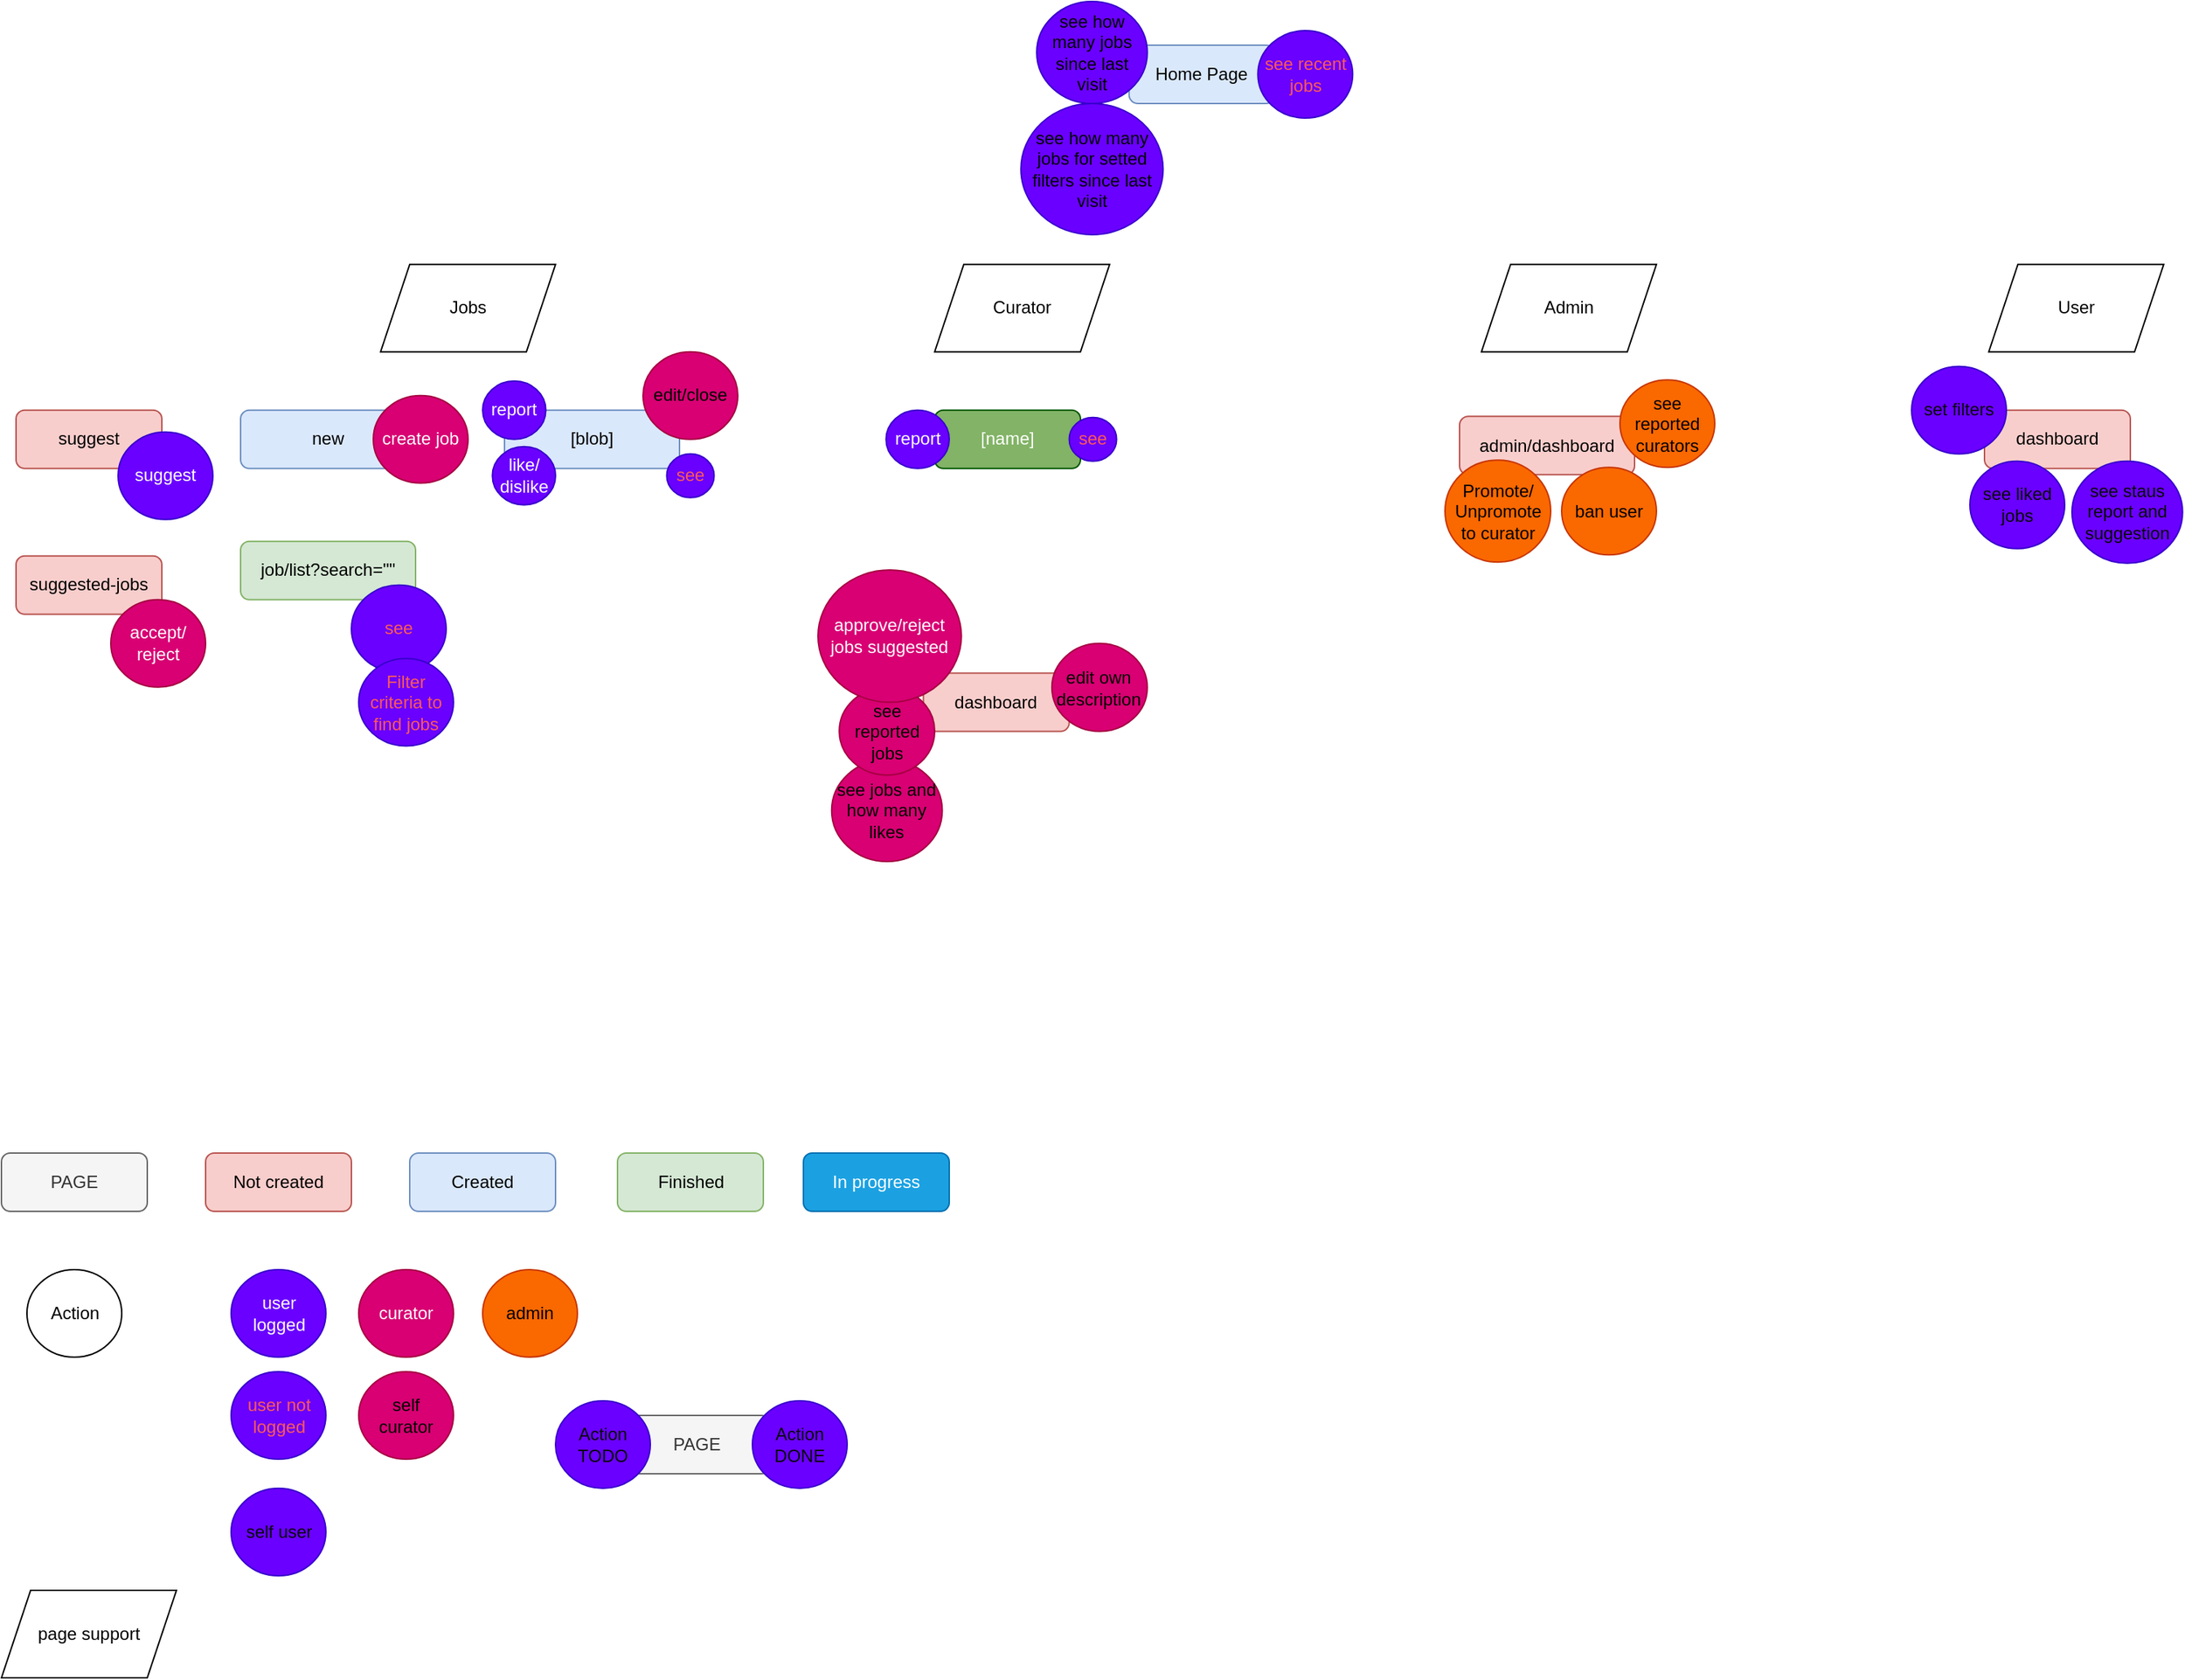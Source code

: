 <mxfile version="22.0.4" type="device">
  <diagram id="C5RBs43oDa-KdzZeNtuy" name="Page-1">
    <mxGraphModel dx="1457" dy="473" grid="1" gridSize="10" guides="1" tooltips="1" connect="1" arrows="1" fold="1" page="1" pageScale="1" pageWidth="827" pageHeight="1169" math="0" shadow="0">
      <root>
        <mxCell id="WIyWlLk6GJQsqaUBKTNV-0" />
        <mxCell id="WIyWlLk6GJQsqaUBKTNV-1" parent="WIyWlLk6GJQsqaUBKTNV-0" />
        <mxCell id="WIyWlLk6GJQsqaUBKTNV-7" value="new" style="rounded=1;whiteSpace=wrap;html=1;fontSize=12;glass=0;strokeWidth=1;shadow=0;fillColor=#dae8fc;strokeColor=#6c8ebf;" parent="WIyWlLk6GJQsqaUBKTNV-1" vertex="1">
          <mxGeometry x="-656" y="280.38" width="120" height="40" as="geometry" />
        </mxCell>
        <mxCell id="rVZm1gXH-6jGEUCRTnnV-2" value="[blob]" style="rounded=1;whiteSpace=wrap;html=1;fontSize=12;glass=0;strokeWidth=1;shadow=0;fillColor=#dae8fc;strokeColor=#6c8ebf;" parent="WIyWlLk6GJQsqaUBKTNV-1" vertex="1">
          <mxGeometry x="-475" y="280.38" width="120" height="40" as="geometry" />
        </mxCell>
        <mxCell id="ZvKBkMAklCVO-Prtpw5f-4" value="PAGE" style="rounded=1;whiteSpace=wrap;html=1;fontSize=12;glass=0;strokeWidth=1;shadow=0;fillColor=#f5f5f5;strokeColor=#666666;fontColor=#333333;" parent="WIyWlLk6GJQsqaUBKTNV-1" vertex="1">
          <mxGeometry x="-820" y="790" width="100" height="40" as="geometry" />
        </mxCell>
        <mxCell id="ZvKBkMAklCVO-Prtpw5f-5" value="Created" style="rounded=1;whiteSpace=wrap;html=1;fontSize=12;glass=0;strokeWidth=1;shadow=0;fillColor=#dae8fc;strokeColor=#6c8ebf;" parent="WIyWlLk6GJQsqaUBKTNV-1" vertex="1">
          <mxGeometry x="-540" y="790" width="100" height="40" as="geometry" />
        </mxCell>
        <mxCell id="ZvKBkMAklCVO-Prtpw5f-6" value="Not created" style="rounded=1;whiteSpace=wrap;html=1;fontSize=12;glass=0;strokeWidth=1;shadow=0;fillColor=#f8cecc;strokeColor=#b85450;" parent="WIyWlLk6GJQsqaUBKTNV-1" vertex="1">
          <mxGeometry x="-680" y="790" width="100" height="40" as="geometry" />
        </mxCell>
        <mxCell id="ZvKBkMAklCVO-Prtpw5f-7" value="Finished" style="rounded=1;whiteSpace=wrap;html=1;fontSize=12;glass=0;strokeWidth=1;shadow=0;fillColor=#d5e8d4;strokeColor=#82b366;" parent="WIyWlLk6GJQsqaUBKTNV-1" vertex="1">
          <mxGeometry x="-397.5" y="790" width="100" height="40" as="geometry" />
        </mxCell>
        <mxCell id="ZvKBkMAklCVO-Prtpw5f-8" value="Action" style="ellipse;whiteSpace=wrap;html=1;" parent="WIyWlLk6GJQsqaUBKTNV-1" vertex="1">
          <mxGeometry x="-802.5" y="870" width="65" height="60" as="geometry" />
        </mxCell>
        <mxCell id="84iqPjGXuHO5TTZUqAqF-0" value="admin" style="ellipse;whiteSpace=wrap;html=1;fillColor=#fa6800;fontColor=#000000;strokeColor=#C73500;" parent="WIyWlLk6GJQsqaUBKTNV-1" vertex="1">
          <mxGeometry x="-490" y="870" width="65" height="60" as="geometry" />
        </mxCell>
        <mxCell id="84iqPjGXuHO5TTZUqAqF-1" value="curator" style="ellipse;whiteSpace=wrap;html=1;fillColor=#d80073;fontColor=#ffffff;strokeColor=#A50040;" parent="WIyWlLk6GJQsqaUBKTNV-1" vertex="1">
          <mxGeometry x="-575" y="870" width="65" height="60" as="geometry" />
        </mxCell>
        <mxCell id="84iqPjGXuHO5TTZUqAqF-2" value="user &lt;br&gt;logged" style="ellipse;whiteSpace=wrap;html=1;fillColor=#6a00ff;strokeColor=#3700CC;fontColor=#ffffff;" parent="WIyWlLk6GJQsqaUBKTNV-1" vertex="1">
          <mxGeometry x="-662.5" y="870" width="65" height="60" as="geometry" />
        </mxCell>
        <mxCell id="84iqPjGXuHO5TTZUqAqF-3" value="admin/dashboard" style="rounded=1;whiteSpace=wrap;html=1;fontSize=12;glass=0;strokeWidth=1;shadow=0;fillColor=#f8cecc;strokeColor=#b85450;" parent="WIyWlLk6GJQsqaUBKTNV-1" vertex="1">
          <mxGeometry x="180" y="284.61" width="120" height="40" as="geometry" />
        </mxCell>
        <mxCell id="rVZm1gXH-6jGEUCRTnnV-19" value="ban user" style="ellipse;whiteSpace=wrap;html=1;fillColor=#fa6800;strokeColor=#C73500;fontColor=#000000;" parent="WIyWlLk6GJQsqaUBKTNV-1" vertex="1">
          <mxGeometry x="250" y="319.61" width="65" height="60" as="geometry" />
        </mxCell>
        <mxCell id="rVZm1gXH-6jGEUCRTnnV-17" value="Promote/&lt;br&gt;Unpromote to curator" style="ellipse;whiteSpace=wrap;html=1;fillColor=#fa6800;strokeColor=#C73500;fontColor=#000000;" parent="WIyWlLk6GJQsqaUBKTNV-1" vertex="1">
          <mxGeometry x="170" y="314.61" width="72.5" height="70" as="geometry" />
        </mxCell>
        <mxCell id="84iqPjGXuHO5TTZUqAqF-4" value="Home Page" style="rounded=1;whiteSpace=wrap;html=1;fontSize=12;glass=0;strokeWidth=1;shadow=0;fillColor=#dae8fc;strokeColor=#6c8ebf;" parent="WIyWlLk6GJQsqaUBKTNV-1" vertex="1">
          <mxGeometry x="-46.67" y="30" width="100" height="40" as="geometry" />
        </mxCell>
        <mxCell id="84iqPjGXuHO5TTZUqAqF-5" value="Jobs" style="shape=parallelogram;perimeter=parallelogramPerimeter;whiteSpace=wrap;html=1;fixedSize=1;" parent="WIyWlLk6GJQsqaUBKTNV-1" vertex="1">
          <mxGeometry x="-560" y="180.38" width="120" height="60" as="geometry" />
        </mxCell>
        <mxCell id="84iqPjGXuHO5TTZUqAqF-6" value="create job" style="ellipse;whiteSpace=wrap;html=1;fillColor=#d80073;fontColor=#ffffff;strokeColor=#A50040;" parent="WIyWlLk6GJQsqaUBKTNV-1" vertex="1">
          <mxGeometry x="-565" y="270.38" width="65" height="60" as="geometry" />
        </mxCell>
        <mxCell id="84iqPjGXuHO5TTZUqAqF-9" value="user not&lt;br&gt;logged" style="ellipse;whiteSpace=wrap;html=1;fillColor=#6a00ff;strokeColor=#3700CC;fontColor=#FF5959;" parent="WIyWlLk6GJQsqaUBKTNV-1" vertex="1">
          <mxGeometry x="-662.5" y="940" width="65" height="60" as="geometry" />
        </mxCell>
        <mxCell id="84iqPjGXuHO5TTZUqAqF-10" value="see" style="ellipse;whiteSpace=wrap;html=1;fillColor=#6a00ff;strokeColor=#3700CC;fontColor=#FF5959;" parent="WIyWlLk6GJQsqaUBKTNV-1" vertex="1">
          <mxGeometry x="-363.75" y="310.38" width="32.5" height="30" as="geometry" />
        </mxCell>
        <mxCell id="84iqPjGXuHO5TTZUqAqF-11" value="like/&lt;br&gt;dislike" style="ellipse;whiteSpace=wrap;html=1;fillColor=#6a00ff;strokeColor=#3700CC;fontColor=#ffffff;" parent="WIyWlLk6GJQsqaUBKTNV-1" vertex="1">
          <mxGeometry x="-483.33" y="305.38" width="43.33" height="40" as="geometry" />
        </mxCell>
        <mxCell id="84iqPjGXuHO5TTZUqAqF-12" value="report" style="ellipse;whiteSpace=wrap;html=1;fillColor=#6a00ff;strokeColor=#3700CC;fontColor=#ffffff;" parent="WIyWlLk6GJQsqaUBKTNV-1" vertex="1">
          <mxGeometry x="-490.0" y="260.38" width="43.33" height="40" as="geometry" />
        </mxCell>
        <mxCell id="84iqPjGXuHO5TTZUqAqF-13" value="Curator" style="shape=parallelogram;perimeter=parallelogramPerimeter;whiteSpace=wrap;html=1;fixedSize=1;" parent="WIyWlLk6GJQsqaUBKTNV-1" vertex="1">
          <mxGeometry x="-180" y="180.38" width="120" height="60" as="geometry" />
        </mxCell>
        <mxCell id="84iqPjGXuHO5TTZUqAqF-15" value="[name]" style="rounded=1;whiteSpace=wrap;html=1;fontSize=12;glass=0;strokeWidth=1;shadow=0;fillColor=#82B366;strokeColor=#005700;fontColor=#ffffff;" parent="WIyWlLk6GJQsqaUBKTNV-1" vertex="1">
          <mxGeometry x="-180" y="280.38" width="100" height="40" as="geometry" />
        </mxCell>
        <mxCell id="84iqPjGXuHO5TTZUqAqF-16" value="see" style="ellipse;whiteSpace=wrap;html=1;fillColor=#6a00ff;strokeColor=#3700CC;fontColor=#FF5959;" parent="WIyWlLk6GJQsqaUBKTNV-1" vertex="1">
          <mxGeometry x="-87.72" y="285.38" width="32.5" height="30" as="geometry" />
        </mxCell>
        <mxCell id="84iqPjGXuHO5TTZUqAqF-17" value="report" style="ellipse;whiteSpace=wrap;html=1;fillColor=#6a00ff;strokeColor=#3700CC;fontColor=#ffffff;" parent="WIyWlLk6GJQsqaUBKTNV-1" vertex="1">
          <mxGeometry x="-213.33" y="280.38" width="43.33" height="40" as="geometry" />
        </mxCell>
        <mxCell id="84iqPjGXuHO5TTZUqAqF-18" value="self &lt;br&gt;curator" style="ellipse;whiteSpace=wrap;html=1;fillColor=#d80073;fontColor=#000000;strokeColor=#A50040;" parent="WIyWlLk6GJQsqaUBKTNV-1" vertex="1">
          <mxGeometry x="-575" y="940" width="65" height="60" as="geometry" />
        </mxCell>
        <mxCell id="84iqPjGXuHO5TTZUqAqF-19" value="&lt;font color=&quot;#080808&quot;&gt;self user&lt;/font&gt;" style="ellipse;whiteSpace=wrap;html=1;fillColor=#6a00ff;strokeColor=#3700CC;fontColor=#ffffff;" parent="WIyWlLk6GJQsqaUBKTNV-1" vertex="1">
          <mxGeometry x="-662.5" y="1020" width="65" height="60" as="geometry" />
        </mxCell>
        <mxCell id="84iqPjGXuHO5TTZUqAqF-20" value="edit/close" style="ellipse;whiteSpace=wrap;html=1;fillColor=#d80073;fontColor=#000000;strokeColor=#A50040;" parent="WIyWlLk6GJQsqaUBKTNV-1" vertex="1">
          <mxGeometry x="-380" y="240.38" width="65" height="60" as="geometry" />
        </mxCell>
        <mxCell id="84iqPjGXuHO5TTZUqAqF-22" value="suggest" style="rounded=1;whiteSpace=wrap;html=1;fontSize=12;glass=0;strokeWidth=1;shadow=0;fillColor=#f8cecc;strokeColor=#b85450;" parent="WIyWlLk6GJQsqaUBKTNV-1" vertex="1">
          <mxGeometry x="-810" y="280.38" width="100" height="40" as="geometry" />
        </mxCell>
        <mxCell id="84iqPjGXuHO5TTZUqAqF-23" value="suggest" style="ellipse;whiteSpace=wrap;html=1;fillColor=#6a00ff;strokeColor=#3700CC;fontColor=#ffffff;" parent="WIyWlLk6GJQsqaUBKTNV-1" vertex="1">
          <mxGeometry x="-740" y="295.38" width="65" height="60" as="geometry" />
        </mxCell>
        <mxCell id="84iqPjGXuHO5TTZUqAqF-24" value="suggested-jobs" style="rounded=1;whiteSpace=wrap;html=1;fontSize=12;glass=0;strokeWidth=1;shadow=0;fillColor=#f8cecc;strokeColor=#b85450;" parent="WIyWlLk6GJQsqaUBKTNV-1" vertex="1">
          <mxGeometry x="-810" y="380.38" width="100" height="40" as="geometry" />
        </mxCell>
        <mxCell id="84iqPjGXuHO5TTZUqAqF-25" value="accept/&lt;br&gt;reject" style="ellipse;whiteSpace=wrap;html=1;fillColor=#d80073;fontColor=#ffffff;strokeColor=#A50040;" parent="WIyWlLk6GJQsqaUBKTNV-1" vertex="1">
          <mxGeometry x="-745" y="410.38" width="65" height="60" as="geometry" />
        </mxCell>
        <mxCell id="84iqPjGXuHO5TTZUqAqF-26" value="job/list?search=&quot;&quot;" style="rounded=1;whiteSpace=wrap;html=1;fontSize=12;glass=0;strokeWidth=1;shadow=0;fillColor=#d5e8d4;strokeColor=#82b366;" parent="WIyWlLk6GJQsqaUBKTNV-1" vertex="1">
          <mxGeometry x="-656" y="370.38" width="120" height="40" as="geometry" />
        </mxCell>
        <mxCell id="84iqPjGXuHO5TTZUqAqF-27" value="see recent jobs" style="ellipse;whiteSpace=wrap;html=1;fillColor=#6a00ff;strokeColor=#3700CC;fontColor=#FF5959;" parent="WIyWlLk6GJQsqaUBKTNV-1" vertex="1">
          <mxGeometry x="41.67" y="20" width="65" height="60" as="geometry" />
        </mxCell>
        <mxCell id="84iqPjGXuHO5TTZUqAqF-28" value="see" style="ellipse;whiteSpace=wrap;html=1;fillColor=#6a00ff;strokeColor=#3700CC;fontColor=#FF5959;" parent="WIyWlLk6GJQsqaUBKTNV-1" vertex="1">
          <mxGeometry x="-580" y="400.38" width="65" height="60" as="geometry" />
        </mxCell>
        <mxCell id="84iqPjGXuHO5TTZUqAqF-29" value="User" style="shape=parallelogram;perimeter=parallelogramPerimeter;whiteSpace=wrap;html=1;fixedSize=1;" parent="WIyWlLk6GJQsqaUBKTNV-1" vertex="1">
          <mxGeometry x="542.91" y="180.38" width="120" height="60" as="geometry" />
        </mxCell>
        <mxCell id="84iqPjGXuHO5TTZUqAqF-30" value="dashboard" style="rounded=1;whiteSpace=wrap;html=1;fontSize=12;glass=0;strokeWidth=1;shadow=0;fillColor=#f8cecc;strokeColor=#b85450;" parent="WIyWlLk6GJQsqaUBKTNV-1" vertex="1">
          <mxGeometry x="540" y="280.38" width="100" height="40" as="geometry" />
        </mxCell>
        <mxCell id="84iqPjGXuHO5TTZUqAqF-31" value="&lt;font color=&quot;#080808&quot;&gt;see liked jobs&lt;/font&gt;" style="ellipse;whiteSpace=wrap;html=1;fillColor=#6a00ff;strokeColor=#3700CC;fontColor=#ffffff;" parent="WIyWlLk6GJQsqaUBKTNV-1" vertex="1">
          <mxGeometry x="530" y="315.38" width="65" height="60" as="geometry" />
        </mxCell>
        <mxCell id="84iqPjGXuHO5TTZUqAqF-32" value="&lt;font color=&quot;#080808&quot;&gt;see staus report and suggestion&lt;/font&gt;" style="ellipse;whiteSpace=wrap;html=1;fillColor=#6a00ff;strokeColor=#3700CC;fontColor=#ffffff;" parent="WIyWlLk6GJQsqaUBKTNV-1" vertex="1">
          <mxGeometry x="600" y="315.38" width="75.83" height="70" as="geometry" />
        </mxCell>
        <mxCell id="84iqPjGXuHO5TTZUqAqF-33" value="dashboard" style="rounded=1;whiteSpace=wrap;html=1;fontSize=12;glass=0;strokeWidth=1;shadow=0;fillColor=#f8cecc;strokeColor=#b85450;" parent="WIyWlLk6GJQsqaUBKTNV-1" vertex="1">
          <mxGeometry x="-187.72" y="460.77" width="100" height="40" as="geometry" />
        </mxCell>
        <mxCell id="84iqPjGXuHO5TTZUqAqF-34" value="edit own description" style="ellipse;whiteSpace=wrap;html=1;fillColor=#d80073;fontColor=#000000;strokeColor=#A50040;" parent="WIyWlLk6GJQsqaUBKTNV-1" vertex="1">
          <mxGeometry x="-99.59" y="440.39" width="65.42" height="60.38" as="geometry" />
        </mxCell>
        <mxCell id="84iqPjGXuHO5TTZUqAqF-35" value="see jobs and how many likes" style="ellipse;whiteSpace=wrap;html=1;fillColor=#d80073;fontColor=#000000;strokeColor=#A50040;" parent="WIyWlLk6GJQsqaUBKTNV-1" vertex="1">
          <mxGeometry x="-250.63" y="520" width="75.84" height="70" as="geometry" />
        </mxCell>
        <mxCell id="84iqPjGXuHO5TTZUqAqF-36" value="see reported jobs" style="ellipse;whiteSpace=wrap;html=1;fillColor=#d80073;fontColor=#000000;strokeColor=#A50040;" parent="WIyWlLk6GJQsqaUBKTNV-1" vertex="1">
          <mxGeometry x="-245.42" y="470.38" width="65.42" height="60.38" as="geometry" />
        </mxCell>
        <mxCell id="84iqPjGXuHO5TTZUqAqF-37" value="approve/reject jobs suggested" style="ellipse;whiteSpace=wrap;html=1;fillColor=#d80073;fontColor=#ffffff;strokeColor=#A50040;" parent="WIyWlLk6GJQsqaUBKTNV-1" vertex="1">
          <mxGeometry x="-260" y="390" width="98.33" height="90.77" as="geometry" />
        </mxCell>
        <mxCell id="84iqPjGXuHO5TTZUqAqF-38" value="see reported curators" style="ellipse;whiteSpace=wrap;html=1;fillColor=#fa6800;strokeColor=#C73500;fontColor=#000000;" parent="WIyWlLk6GJQsqaUBKTNV-1" vertex="1">
          <mxGeometry x="290" y="259.61" width="65" height="60" as="geometry" />
        </mxCell>
        <mxCell id="84iqPjGXuHO5TTZUqAqF-39" value="Admin" style="shape=parallelogram;perimeter=parallelogramPerimeter;whiteSpace=wrap;html=1;fixedSize=1;" parent="WIyWlLk6GJQsqaUBKTNV-1" vertex="1">
          <mxGeometry x="195" y="180.38" width="120" height="60" as="geometry" />
        </mxCell>
        <mxCell id="84iqPjGXuHO5TTZUqAqF-40" value="page support" style="shape=parallelogram;perimeter=parallelogramPerimeter;whiteSpace=wrap;html=1;fixedSize=1;" parent="WIyWlLk6GJQsqaUBKTNV-1" vertex="1">
          <mxGeometry x="-820" y="1090" width="120" height="60" as="geometry" />
        </mxCell>
        <mxCell id="lQE8jfYUCvU_FgnKnRWL-0" value="In progress" style="rounded=1;whiteSpace=wrap;html=1;fontSize=12;glass=0;strokeWidth=1;shadow=0;fillColor=#1ba1e2;strokeColor=#006EAF;fontColor=#ffffff;" parent="WIyWlLk6GJQsqaUBKTNV-1" vertex="1">
          <mxGeometry x="-270" y="790" width="100" height="40" as="geometry" />
        </mxCell>
        <mxCell id="lQE8jfYUCvU_FgnKnRWL-2" value="&lt;font color=&quot;#080808&quot;&gt;set filters&lt;/font&gt;" style="ellipse;whiteSpace=wrap;html=1;fillColor=#6a00ff;strokeColor=#3700CC;fontColor=#ffffff;" parent="WIyWlLk6GJQsqaUBKTNV-1" vertex="1">
          <mxGeometry x="490" y="250.38" width="65" height="60" as="geometry" />
        </mxCell>
        <mxCell id="lQE8jfYUCvU_FgnKnRWL-3" value="see how many jobs since last visit" style="ellipse;whiteSpace=wrap;html=1;fillColor=#6a00ff;strokeColor=#3700CC;fontColor=#000000;" parent="WIyWlLk6GJQsqaUBKTNV-1" vertex="1">
          <mxGeometry x="-110" width="75.83" height="70" as="geometry" />
        </mxCell>
        <mxCell id="lQE8jfYUCvU_FgnKnRWL-4" value="see how many jobs for setted filters since last visit" style="ellipse;whiteSpace=wrap;html=1;fillColor=#6a00ff;strokeColor=#3700CC;fontColor=#000000;" parent="WIyWlLk6GJQsqaUBKTNV-1" vertex="1">
          <mxGeometry x="-120.84" y="70" width="97.5" height="90" as="geometry" />
        </mxCell>
        <mxCell id="Mjzze20SMxhXX_O9ZCBg-0" value="&lt;font color=&quot;#ff5959&quot;&gt;Filter criteria to find jobs&lt;/font&gt;" style="ellipse;whiteSpace=wrap;html=1;fillColor=#6a00ff;strokeColor=#3700CC;fontColor=#ffffff;" parent="WIyWlLk6GJQsqaUBKTNV-1" vertex="1">
          <mxGeometry x="-575" y="450.77" width="65" height="60" as="geometry" />
        </mxCell>
        <mxCell id="QJSt0BRSs8b-vV0R2g-r-0" value="PAGE" style="rounded=1;whiteSpace=wrap;html=1;fontSize=12;glass=0;strokeWidth=1;shadow=0;fillColor=#f5f5f5;strokeColor=#666666;fontColor=#333333;" vertex="1" parent="WIyWlLk6GJQsqaUBKTNV-1">
          <mxGeometry x="-393" y="970" width="100" height="40" as="geometry" />
        </mxCell>
        <mxCell id="QJSt0BRSs8b-vV0R2g-r-1" value="&lt;font color=&quot;#080808&quot;&gt;Action DONE&lt;/font&gt;" style="ellipse;whiteSpace=wrap;html=1;fillColor=#6a00ff;strokeColor=#3700CC;fontColor=#ffffff;" vertex="1" parent="WIyWlLk6GJQsqaUBKTNV-1">
          <mxGeometry x="-305" y="960" width="65" height="60" as="geometry" />
        </mxCell>
        <mxCell id="QJSt0BRSs8b-vV0R2g-r-2" value="&lt;font color=&quot;#080808&quot;&gt;Action TODO&lt;/font&gt;" style="ellipse;whiteSpace=wrap;html=1;fillColor=#6a00ff;strokeColor=#3700CC;fontColor=#ffffff;" vertex="1" parent="WIyWlLk6GJQsqaUBKTNV-1">
          <mxGeometry x="-440" y="960" width="65" height="60" as="geometry" />
        </mxCell>
      </root>
    </mxGraphModel>
  </diagram>
</mxfile>
